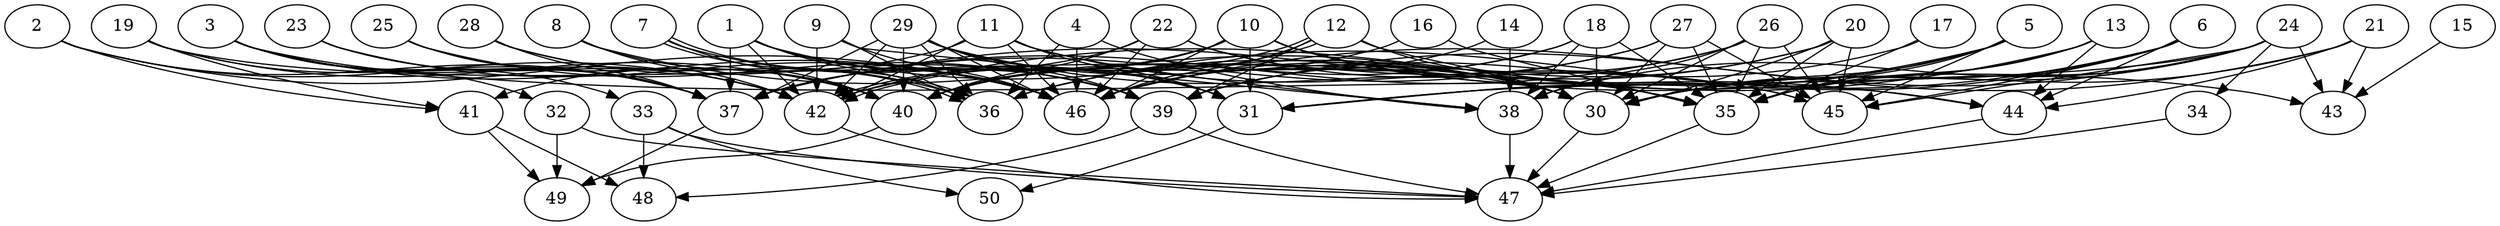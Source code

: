 // DAG automatically generated by daggen at Tue Aug  6 16:32:29 2019
// ./daggen --dot -n 50 --ccr 0.5 --fat 0.8 --regular 0.5 --density 0.6 --mindata 5242880 --maxdata 52428800 
digraph G {
  1 [size="69799936", alpha="0.01", expect_size="34899968"] 
  1 -> 30 [size ="34899968"]
  1 -> 36 [size ="34899968"]
  1 -> 37 [size ="34899968"]
  1 -> 39 [size ="34899968"]
  1 -> 42 [size ="34899968"]
  1 -> 46 [size ="34899968"]
  2 [size="25550848", alpha="0.12", expect_size="12775424"] 
  2 -> 37 [size ="12775424"]
  2 -> 41 [size ="12775424"]
  2 -> 42 [size ="12775424"]
  2 -> 46 [size ="12775424"]
  3 [size="103600128", alpha="0.06", expect_size="51800064"] 
  3 -> 32 [size ="51800064"]
  3 -> 33 [size ="51800064"]
  3 -> 37 [size ="51800064"]
  3 -> 42 [size ="51800064"]
  3 -> 44 [size ="51800064"]
  3 -> 46 [size ="51800064"]
  4 [size="83662848", alpha="0.07", expect_size="41831424"] 
  4 -> 36 [size ="41831424"]
  4 -> 38 [size ="41831424"]
  4 -> 46 [size ="41831424"]
  5 [size="86761472", alpha="0.04", expect_size="43380736"] 
  5 -> 30 [size ="43380736"]
  5 -> 31 [size ="43380736"]
  5 -> 35 [size ="43380736"]
  5 -> 37 [size ="43380736"]
  5 -> 45 [size ="43380736"]
  6 [size="17545216", alpha="0.01", expect_size="8772608"] 
  6 -> 30 [size ="8772608"]
  6 -> 31 [size ="8772608"]
  6 -> 36 [size ="8772608"]
  6 -> 44 [size ="8772608"]
  6 -> 45 [size ="8772608"]
  7 [size="87455744", alpha="0.18", expect_size="43727872"] 
  7 -> 31 [size ="43727872"]
  7 -> 36 [size ="43727872"]
  7 -> 36 [size ="43727872"]
  7 -> 40 [size ="43727872"]
  8 [size="33523712", alpha="0.14", expect_size="16761856"] 
  8 -> 30 [size ="16761856"]
  8 -> 40 [size ="16761856"]
  8 -> 42 [size ="16761856"]
  9 [size="84148224", alpha="0.15", expect_size="42074112"] 
  9 -> 36 [size ="42074112"]
  9 -> 38 [size ="42074112"]
  9 -> 42 [size ="42074112"]
  9 -> 46 [size ="42074112"]
  10 [size="50348032", alpha="0.01", expect_size="25174016"] 
  10 -> 30 [size ="25174016"]
  10 -> 31 [size ="25174016"]
  10 -> 35 [size ="25174016"]
  10 -> 37 [size ="25174016"]
  10 -> 40 [size ="25174016"]
  10 -> 42 [size ="25174016"]
  10 -> 44 [size ="25174016"]
  10 -> 46 [size ="25174016"]
  11 [size="33536000", alpha="0.18", expect_size="16768000"] 
  11 -> 31 [size ="16768000"]
  11 -> 38 [size ="16768000"]
  11 -> 41 [size ="16768000"]
  11 -> 42 [size ="16768000"]
  11 -> 45 [size ="16768000"]
  11 -> 46 [size ="16768000"]
  12 [size="39612416", alpha="0.06", expect_size="19806208"] 
  12 -> 30 [size ="19806208"]
  12 -> 39 [size ="19806208"]
  12 -> 42 [size ="19806208"]
  12 -> 42 [size ="19806208"]
  12 -> 43 [size ="19806208"]
  12 -> 46 [size ="19806208"]
  13 [size="93990912", alpha="0.19", expect_size="46995456"] 
  13 -> 30 [size ="46995456"]
  13 -> 35 [size ="46995456"]
  13 -> 42 [size ="46995456"]
  13 -> 44 [size ="46995456"]
  14 [size="28895232", alpha="0.07", expect_size="14447616"] 
  14 -> 38 [size ="14447616"]
  14 -> 46 [size ="14447616"]
  15 [size="60485632", alpha="0.03", expect_size="30242816"] 
  15 -> 43 [size ="30242816"]
  16 [size="80367616", alpha="0.03", expect_size="40183808"] 
  16 -> 35 [size ="40183808"]
  16 -> 40 [size ="40183808"]
  17 [size="82843648", alpha="0.01", expect_size="41421824"] 
  17 -> 35 [size ="41421824"]
  17 -> 39 [size ="41421824"]
  18 [size="73179136", alpha="0.03", expect_size="36589568"] 
  18 -> 30 [size ="36589568"]
  18 -> 35 [size ="36589568"]
  18 -> 38 [size ="36589568"]
  18 -> 40 [size ="36589568"]
  18 -> 46 [size ="36589568"]
  19 [size="44150784", alpha="0.13", expect_size="22075392"] 
  19 -> 30 [size ="22075392"]
  19 -> 37 [size ="22075392"]
  19 -> 40 [size ="22075392"]
  19 -> 41 [size ="22075392"]
  20 [size="20264960", alpha="0.01", expect_size="10132480"] 
  20 -> 30 [size ="10132480"]
  20 -> 35 [size ="10132480"]
  20 -> 36 [size ="10132480"]
  20 -> 45 [size ="10132480"]
  20 -> 46 [size ="10132480"]
  21 [size="24963072", alpha="0.01", expect_size="12481536"] 
  21 -> 30 [size ="12481536"]
  21 -> 43 [size ="12481536"]
  21 -> 44 [size ="12481536"]
  21 -> 46 [size ="12481536"]
  22 [size="16947200", alpha="0.04", expect_size="8473600"] 
  22 -> 30 [size ="8473600"]
  22 -> 37 [size ="8473600"]
  22 -> 40 [size ="8473600"]
  22 -> 45 [size ="8473600"]
  22 -> 46 [size ="8473600"]
  23 [size="43055104", alpha="0.07", expect_size="21527552"] 
  23 -> 37 [size ="21527552"]
  23 -> 42 [size ="21527552"]
  23 -> 46 [size ="21527552"]
  24 [size="40468480", alpha="0.05", expect_size="20234240"] 
  24 -> 30 [size ="20234240"]
  24 -> 31 [size ="20234240"]
  24 -> 34 [size ="20234240"]
  24 -> 35 [size ="20234240"]
  24 -> 38 [size ="20234240"]
  24 -> 39 [size ="20234240"]
  24 -> 43 [size ="20234240"]
  24 -> 45 [size ="20234240"]
  25 [size="71892992", alpha="0.20", expect_size="35946496"] 
  25 -> 37 [size ="35946496"]
  25 -> 39 [size ="35946496"]
  25 -> 40 [size ="35946496"]
  26 [size="84000768", alpha="0.16", expect_size="42000384"] 
  26 -> 30 [size ="42000384"]
  26 -> 35 [size ="42000384"]
  26 -> 37 [size ="42000384"]
  26 -> 38 [size ="42000384"]
  26 -> 39 [size ="42000384"]
  26 -> 45 [size ="42000384"]
  27 [size="98605056", alpha="0.08", expect_size="49302528"] 
  27 -> 30 [size ="49302528"]
  27 -> 35 [size ="49302528"]
  27 -> 36 [size ="49302528"]
  27 -> 37 [size ="49302528"]
  27 -> 45 [size ="49302528"]
  28 [size="101951488", alpha="0.05", expect_size="50975744"] 
  28 -> 36 [size ="50975744"]
  28 -> 37 [size ="50975744"]
  28 -> 39 [size ="50975744"]
  29 [size="22130688", alpha="0.18", expect_size="11065344"] 
  29 -> 30 [size ="11065344"]
  29 -> 31 [size ="11065344"]
  29 -> 35 [size ="11065344"]
  29 -> 36 [size ="11065344"]
  29 -> 37 [size ="11065344"]
  29 -> 39 [size ="11065344"]
  29 -> 40 [size ="11065344"]
  29 -> 42 [size ="11065344"]
  29 -> 46 [size ="11065344"]
  30 [size="85256192", alpha="0.20", expect_size="42628096"] 
  30 -> 47 [size ="42628096"]
  31 [size="88885248", alpha="0.06", expect_size="44442624"] 
  31 -> 50 [size ="44442624"]
  32 [size="92336128", alpha="0.18", expect_size="46168064"] 
  32 -> 47 [size ="46168064"]
  32 -> 49 [size ="46168064"]
  33 [size="16302080", alpha="0.08", expect_size="8151040"] 
  33 -> 47 [size ="8151040"]
  33 -> 48 [size ="8151040"]
  33 -> 50 [size ="8151040"]
  34 [size="48269312", alpha="0.02", expect_size="24134656"] 
  34 -> 47 [size ="24134656"]
  35 [size="72671232", alpha="0.07", expect_size="36335616"] 
  35 -> 47 [size ="36335616"]
  36 [size="71413760", alpha="0.06", expect_size="35706880"] 
  37 [size="51558400", alpha="0.01", expect_size="25779200"] 
  37 -> 49 [size ="25779200"]
  38 [size="90073088", alpha="0.09", expect_size="45036544"] 
  38 -> 47 [size ="45036544"]
  39 [size="21254144", alpha="0.04", expect_size="10627072"] 
  39 -> 47 [size ="10627072"]
  39 -> 48 [size ="10627072"]
  40 [size="13135872", alpha="0.01", expect_size="6567936"] 
  40 -> 49 [size ="6567936"]
  41 [size="11212800", alpha="0.01", expect_size="5606400"] 
  41 -> 48 [size ="5606400"]
  41 -> 49 [size ="5606400"]
  42 [size="38533120", alpha="0.03", expect_size="19266560"] 
  42 -> 47 [size ="19266560"]
  43 [size="29857792", alpha="0.12", expect_size="14928896"] 
  44 [size="68689920", alpha="0.07", expect_size="34344960"] 
  44 -> 47 [size ="34344960"]
  45 [size="79071232", alpha="0.14", expect_size="39535616"] 
  46 [size="16627712", alpha="0.18", expect_size="8313856"] 
  47 [size="45617152", alpha="0.00", expect_size="22808576"] 
  48 [size="49649664", alpha="0.02", expect_size="24824832"] 
  49 [size="91424768", alpha="0.06", expect_size="45712384"] 
  50 [size="15857664", alpha="0.06", expect_size="7928832"] 
}
